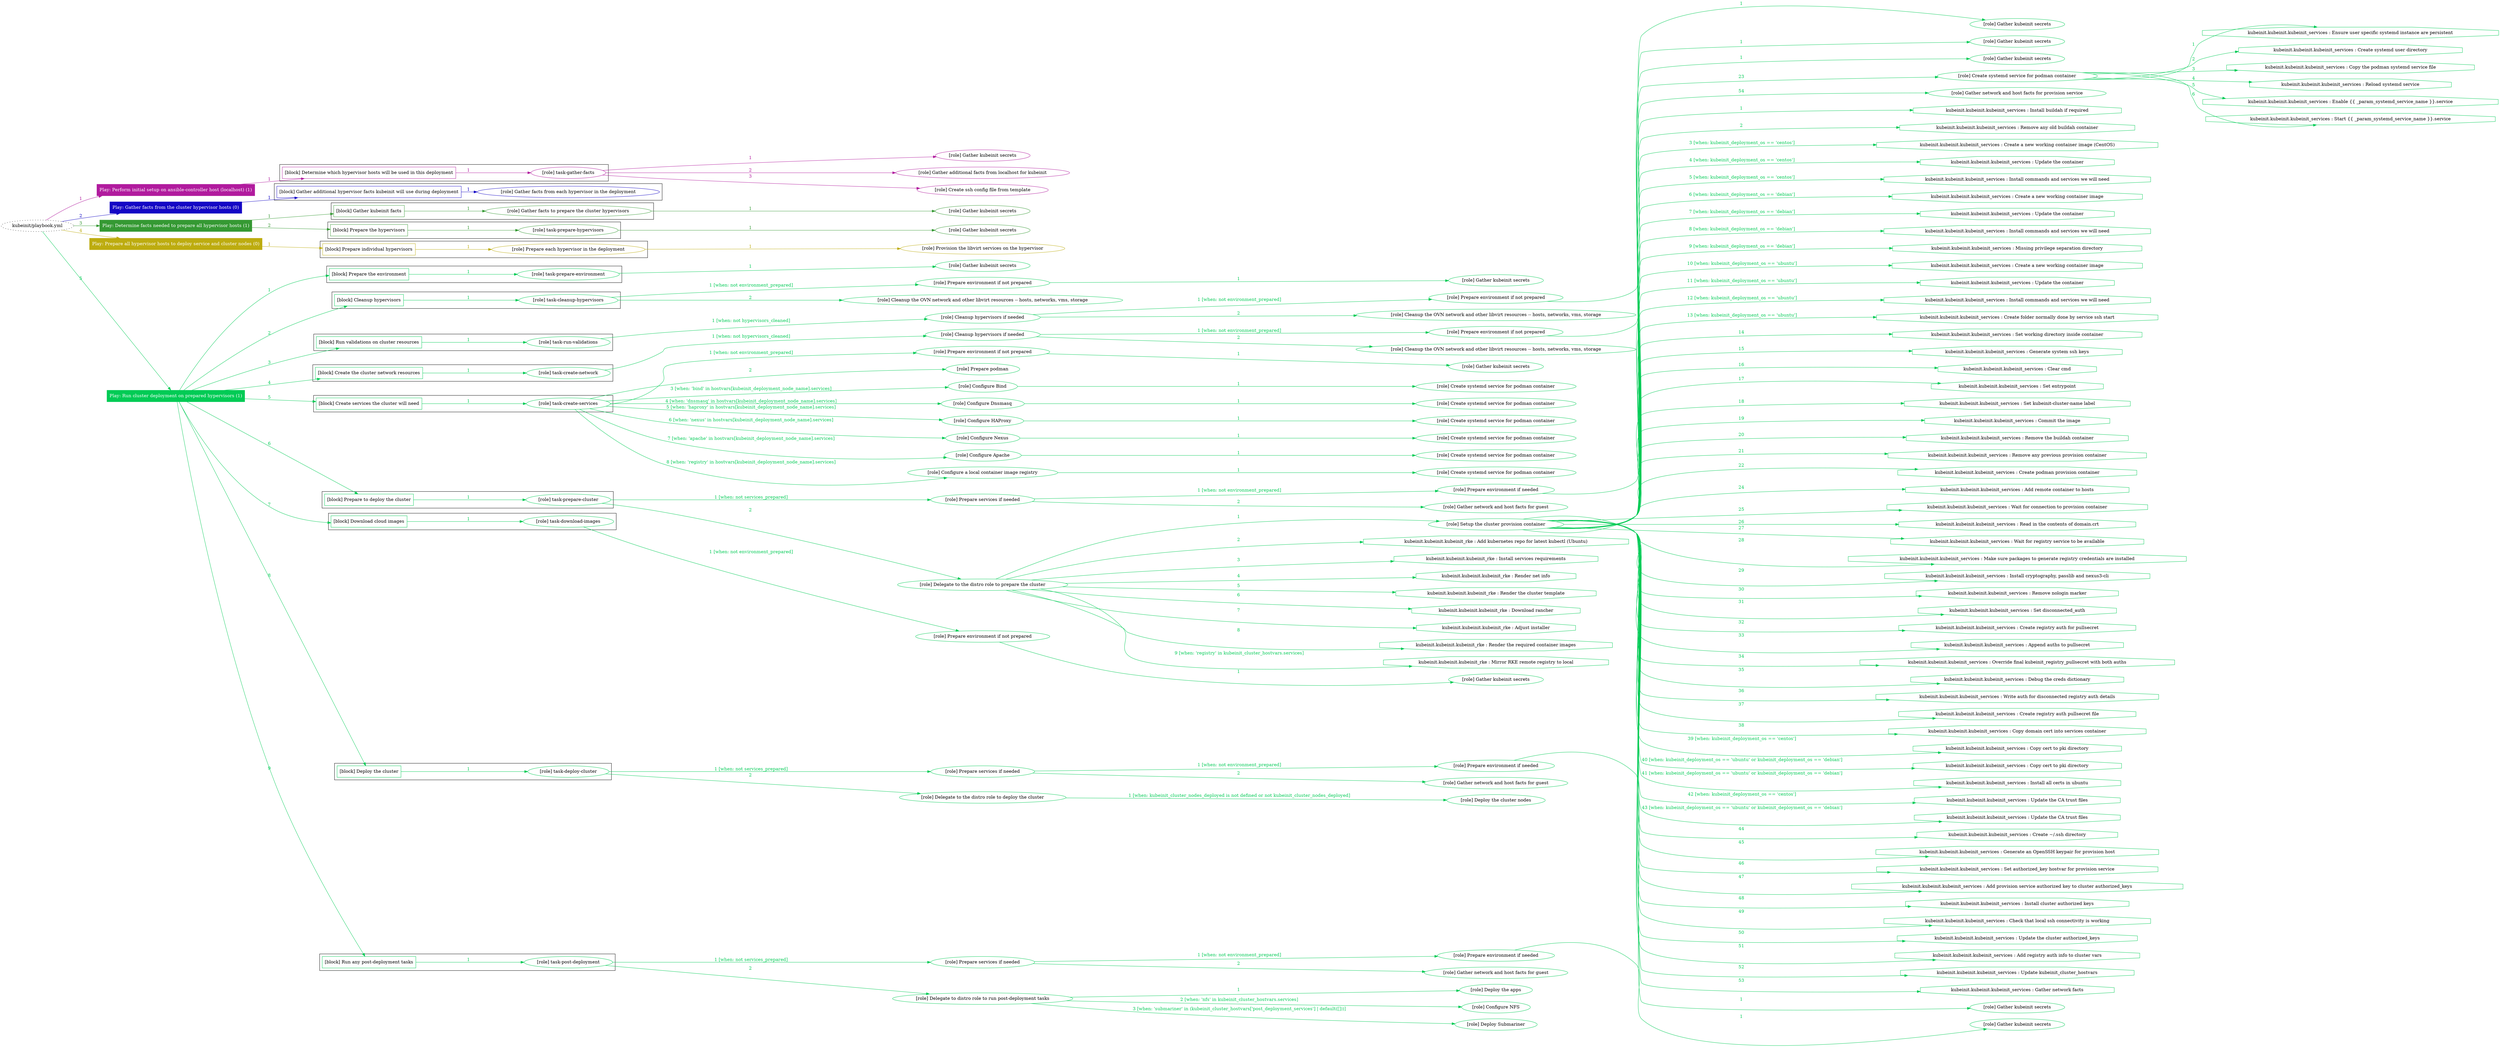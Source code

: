 digraph {
	graph [concentrate=true ordering=in rankdir=LR ratio=fill]
	edge [esep=5 sep=10]
	"kubeinit/playbook.yml" [URL="/home/runner/work/kubeinit/kubeinit/kubeinit/playbook.yml" id=playbook_41e9a380 style=dotted]
	play_beeacf21 [label="Play: Perform initial setup on ansible-controller host (localhost) (1)" URL="/home/runner/work/kubeinit/kubeinit/kubeinit/playbook.yml" color="#b11b9e" fontcolor="#ffffff" id=play_beeacf21 shape=box style=filled tooltip=localhost]
	"kubeinit/playbook.yml" -> play_beeacf21 [label="1 " color="#b11b9e" fontcolor="#b11b9e" id=edge_5c047750 labeltooltip="1 " tooltip="1 "]
	subgraph "Gather kubeinit secrets" {
		role_52867442 [label="[role] Gather kubeinit secrets" URL="/home/runner/.ansible/collections/ansible_collections/kubeinit/kubeinit/roles/kubeinit_prepare/tasks/build_hypervisors_group.yml" color="#b11b9e" id=role_52867442 tooltip="Gather kubeinit secrets"]
	}
	subgraph "Gather additional facts from localhost for kubeinit" {
		role_d8d231ef [label="[role] Gather additional facts from localhost for kubeinit" URL="/home/runner/.ansible/collections/ansible_collections/kubeinit/kubeinit/roles/kubeinit_prepare/tasks/build_hypervisors_group.yml" color="#b11b9e" id=role_d8d231ef tooltip="Gather additional facts from localhost for kubeinit"]
	}
	subgraph "Create ssh config file from template" {
		role_9d8a4892 [label="[role] Create ssh config file from template" URL="/home/runner/.ansible/collections/ansible_collections/kubeinit/kubeinit/roles/kubeinit_prepare/tasks/build_hypervisors_group.yml" color="#b11b9e" id=role_9d8a4892 tooltip="Create ssh config file from template"]
	}
	subgraph "task-gather-facts" {
		role_272985de [label="[role] task-gather-facts" URL="/home/runner/work/kubeinit/kubeinit/kubeinit/playbook.yml" color="#b11b9e" id=role_272985de tooltip="task-gather-facts"]
		role_272985de -> role_52867442 [label="1 " color="#b11b9e" fontcolor="#b11b9e" id=edge_68d09a51 labeltooltip="1 " tooltip="1 "]
		role_272985de -> role_d8d231ef [label="2 " color="#b11b9e" fontcolor="#b11b9e" id=edge_cceea5a8 labeltooltip="2 " tooltip="2 "]
		role_272985de -> role_9d8a4892 [label="3 " color="#b11b9e" fontcolor="#b11b9e" id=edge_33152788 labeltooltip="3 " tooltip="3 "]
	}
	subgraph "Play: Perform initial setup on ansible-controller host (localhost) (1)" {
		play_beeacf21 -> block_6c67590b [label=1 color="#b11b9e" fontcolor="#b11b9e" id=edge_91e0d6d7 labeltooltip=1 tooltip=1]
		subgraph cluster_block_6c67590b {
			block_6c67590b [label="[block] Determine which hypervisor hosts will be used in this deployment" URL="/home/runner/work/kubeinit/kubeinit/kubeinit/playbook.yml" color="#b11b9e" id=block_6c67590b labeltooltip="Determine which hypervisor hosts will be used in this deployment" shape=box tooltip="Determine which hypervisor hosts will be used in this deployment"]
			block_6c67590b -> role_272985de [label="1 " color="#b11b9e" fontcolor="#b11b9e" id=edge_7af17627 labeltooltip="1 " tooltip="1 "]
		}
	}
	play_26c065b1 [label="Play: Gather facts from the cluster hypervisor hosts (0)" URL="/home/runner/work/kubeinit/kubeinit/kubeinit/playbook.yml" color="#1407c5" fontcolor="#ffffff" id=play_26c065b1 shape=box style=filled tooltip="Play: Gather facts from the cluster hypervisor hosts (0)"]
	"kubeinit/playbook.yml" -> play_26c065b1 [label="2 " color="#1407c5" fontcolor="#1407c5" id=edge_d23f3f61 labeltooltip="2 " tooltip="2 "]
	subgraph "Gather facts from each hypervisor in the deployment" {
		role_3413a70b [label="[role] Gather facts from each hypervisor in the deployment" URL="/home/runner/work/kubeinit/kubeinit/kubeinit/playbook.yml" color="#1407c5" id=role_3413a70b tooltip="Gather facts from each hypervisor in the deployment"]
	}
	subgraph "Play: Gather facts from the cluster hypervisor hosts (0)" {
		play_26c065b1 -> block_043560b2 [label=1 color="#1407c5" fontcolor="#1407c5" id=edge_2761c4f0 labeltooltip=1 tooltip=1]
		subgraph cluster_block_043560b2 {
			block_043560b2 [label="[block] Gather additional hypervisor facts kubeinit will use during deployment" URL="/home/runner/work/kubeinit/kubeinit/kubeinit/playbook.yml" color="#1407c5" id=block_043560b2 labeltooltip="Gather additional hypervisor facts kubeinit will use during deployment" shape=box tooltip="Gather additional hypervisor facts kubeinit will use during deployment"]
			block_043560b2 -> role_3413a70b [label="1 " color="#1407c5" fontcolor="#1407c5" id=edge_08cf27c0 labeltooltip="1 " tooltip="1 "]
		}
	}
	play_6f38a57e [label="Play: Determine facts needed to prepare all hypervisor hosts (1)" URL="/home/runner/work/kubeinit/kubeinit/kubeinit/playbook.yml" color="#359933" fontcolor="#ffffff" id=play_6f38a57e shape=box style=filled tooltip=localhost]
	"kubeinit/playbook.yml" -> play_6f38a57e [label="3 " color="#359933" fontcolor="#359933" id=edge_fc31e7a5 labeltooltip="3 " tooltip="3 "]
	subgraph "Gather kubeinit secrets" {
		role_6202f14c [label="[role] Gather kubeinit secrets" URL="/home/runner/.ansible/collections/ansible_collections/kubeinit/kubeinit/roles/kubeinit_prepare/tasks/gather_kubeinit_facts.yml" color="#359933" id=role_6202f14c tooltip="Gather kubeinit secrets"]
	}
	subgraph "Gather facts to prepare the cluster hypervisors" {
		role_9f728c6d [label="[role] Gather facts to prepare the cluster hypervisors" URL="/home/runner/work/kubeinit/kubeinit/kubeinit/playbook.yml" color="#359933" id=role_9f728c6d tooltip="Gather facts to prepare the cluster hypervisors"]
		role_9f728c6d -> role_6202f14c [label="1 " color="#359933" fontcolor="#359933" id=edge_37c61d52 labeltooltip="1 " tooltip="1 "]
	}
	subgraph "Gather kubeinit secrets" {
		role_16e234eb [label="[role] Gather kubeinit secrets" URL="/home/runner/.ansible/collections/ansible_collections/kubeinit/kubeinit/roles/kubeinit_prepare/tasks/gather_kubeinit_facts.yml" color="#359933" id=role_16e234eb tooltip="Gather kubeinit secrets"]
	}
	subgraph "task-prepare-hypervisors" {
		role_163192f2 [label="[role] task-prepare-hypervisors" URL="/home/runner/work/kubeinit/kubeinit/kubeinit/playbook.yml" color="#359933" id=role_163192f2 tooltip="task-prepare-hypervisors"]
		role_163192f2 -> role_16e234eb [label="1 " color="#359933" fontcolor="#359933" id=edge_ddad273c labeltooltip="1 " tooltip="1 "]
	}
	subgraph "Play: Determine facts needed to prepare all hypervisor hosts (1)" {
		play_6f38a57e -> block_798b9e79 [label=1 color="#359933" fontcolor="#359933" id=edge_9b190890 labeltooltip=1 tooltip=1]
		subgraph cluster_block_798b9e79 {
			block_798b9e79 [label="[block] Gather kubeinit facts" URL="/home/runner/work/kubeinit/kubeinit/kubeinit/playbook.yml" color="#359933" id=block_798b9e79 labeltooltip="Gather kubeinit facts" shape=box tooltip="Gather kubeinit facts"]
			block_798b9e79 -> role_9f728c6d [label="1 " color="#359933" fontcolor="#359933" id=edge_9e713482 labeltooltip="1 " tooltip="1 "]
		}
		play_6f38a57e -> block_bd71c26d [label=2 color="#359933" fontcolor="#359933" id=edge_1a193d01 labeltooltip=2 tooltip=2]
		subgraph cluster_block_bd71c26d {
			block_bd71c26d [label="[block] Prepare the hypervisors" URL="/home/runner/work/kubeinit/kubeinit/kubeinit/playbook.yml" color="#359933" id=block_bd71c26d labeltooltip="Prepare the hypervisors" shape=box tooltip="Prepare the hypervisors"]
			block_bd71c26d -> role_163192f2 [label="1 " color="#359933" fontcolor="#359933" id=edge_eea434a7 labeltooltip="1 " tooltip="1 "]
		}
	}
	play_a67c624c [label="Play: Prepare all hypervisor hosts to deploy service and cluster nodes (0)" URL="/home/runner/work/kubeinit/kubeinit/kubeinit/playbook.yml" color="#bdac0f" fontcolor="#ffffff" id=play_a67c624c shape=box style=filled tooltip="Play: Prepare all hypervisor hosts to deploy service and cluster nodes (0)"]
	"kubeinit/playbook.yml" -> play_a67c624c [label="4 " color="#bdac0f" fontcolor="#bdac0f" id=edge_25df35f8 labeltooltip="4 " tooltip="4 "]
	subgraph "Provision the libvirt services on the hypervisor" {
		role_df52243b [label="[role] Provision the libvirt services on the hypervisor" URL="/home/runner/.ansible/collections/ansible_collections/kubeinit/kubeinit/roles/kubeinit_prepare/tasks/prepare_hypervisor.yml" color="#bdac0f" id=role_df52243b tooltip="Provision the libvirt services on the hypervisor"]
	}
	subgraph "Prepare each hypervisor in the deployment" {
		role_6da974ea [label="[role] Prepare each hypervisor in the deployment" URL="/home/runner/work/kubeinit/kubeinit/kubeinit/playbook.yml" color="#bdac0f" id=role_6da974ea tooltip="Prepare each hypervisor in the deployment"]
		role_6da974ea -> role_df52243b [label="1 " color="#bdac0f" fontcolor="#bdac0f" id=edge_2321b97a labeltooltip="1 " tooltip="1 "]
	}
	subgraph "Play: Prepare all hypervisor hosts to deploy service and cluster nodes (0)" {
		play_a67c624c -> block_ffae0027 [label=1 color="#bdac0f" fontcolor="#bdac0f" id=edge_21e8c456 labeltooltip=1 tooltip=1]
		subgraph cluster_block_ffae0027 {
			block_ffae0027 [label="[block] Prepare individual hypervisors" URL="/home/runner/work/kubeinit/kubeinit/kubeinit/playbook.yml" color="#bdac0f" id=block_ffae0027 labeltooltip="Prepare individual hypervisors" shape=box tooltip="Prepare individual hypervisors"]
			block_ffae0027 -> role_6da974ea [label="1 " color="#bdac0f" fontcolor="#bdac0f" id=edge_10c2ae92 labeltooltip="1 " tooltip="1 "]
		}
	}
	play_a1367191 [label="Play: Run cluster deployment on prepared hypervisors (1)" URL="/home/runner/work/kubeinit/kubeinit/kubeinit/playbook.yml" color="#01cb55" fontcolor="#ffffff" id=play_a1367191 shape=box style=filled tooltip=localhost]
	"kubeinit/playbook.yml" -> play_a1367191 [label="5 " color="#01cb55" fontcolor="#01cb55" id=edge_d5221074 labeltooltip="5 " tooltip="5 "]
	subgraph "Gather kubeinit secrets" {
		role_d6f6ba52 [label="[role] Gather kubeinit secrets" URL="/home/runner/.ansible/collections/ansible_collections/kubeinit/kubeinit/roles/kubeinit_prepare/tasks/gather_kubeinit_facts.yml" color="#01cb55" id=role_d6f6ba52 tooltip="Gather kubeinit secrets"]
	}
	subgraph "task-prepare-environment" {
		role_6f585d34 [label="[role] task-prepare-environment" URL="/home/runner/work/kubeinit/kubeinit/kubeinit/playbook.yml" color="#01cb55" id=role_6f585d34 tooltip="task-prepare-environment"]
		role_6f585d34 -> role_d6f6ba52 [label="1 " color="#01cb55" fontcolor="#01cb55" id=edge_e203f3bb labeltooltip="1 " tooltip="1 "]
	}
	subgraph "Gather kubeinit secrets" {
		role_770b30da [label="[role] Gather kubeinit secrets" URL="/home/runner/.ansible/collections/ansible_collections/kubeinit/kubeinit/roles/kubeinit_prepare/tasks/gather_kubeinit_facts.yml" color="#01cb55" id=role_770b30da tooltip="Gather kubeinit secrets"]
	}
	subgraph "Prepare environment if not prepared" {
		role_70caa708 [label="[role] Prepare environment if not prepared" URL="/home/runner/.ansible/collections/ansible_collections/kubeinit/kubeinit/roles/kubeinit_prepare/tasks/cleanup_hypervisors.yml" color="#01cb55" id=role_70caa708 tooltip="Prepare environment if not prepared"]
		role_70caa708 -> role_770b30da [label="1 " color="#01cb55" fontcolor="#01cb55" id=edge_70c85223 labeltooltip="1 " tooltip="1 "]
	}
	subgraph "Cleanup the OVN network and other libvirt resources -- hosts, networks, vms, storage" {
		role_9f4c9357 [label="[role] Cleanup the OVN network and other libvirt resources -- hosts, networks, vms, storage" URL="/home/runner/.ansible/collections/ansible_collections/kubeinit/kubeinit/roles/kubeinit_prepare/tasks/cleanup_hypervisors.yml" color="#01cb55" id=role_9f4c9357 tooltip="Cleanup the OVN network and other libvirt resources -- hosts, networks, vms, storage"]
	}
	subgraph "task-cleanup-hypervisors" {
		role_0adcf965 [label="[role] task-cleanup-hypervisors" URL="/home/runner/work/kubeinit/kubeinit/kubeinit/playbook.yml" color="#01cb55" id=role_0adcf965 tooltip="task-cleanup-hypervisors"]
		role_0adcf965 -> role_70caa708 [label="1 [when: not environment_prepared]" color="#01cb55" fontcolor="#01cb55" id=edge_a3ce36b5 labeltooltip="1 [when: not environment_prepared]" tooltip="1 [when: not environment_prepared]"]
		role_0adcf965 -> role_9f4c9357 [label="2 " color="#01cb55" fontcolor="#01cb55" id=edge_7ad8cf07 labeltooltip="2 " tooltip="2 "]
	}
	subgraph "Gather kubeinit secrets" {
		role_f1f134b5 [label="[role] Gather kubeinit secrets" URL="/home/runner/.ansible/collections/ansible_collections/kubeinit/kubeinit/roles/kubeinit_prepare/tasks/gather_kubeinit_facts.yml" color="#01cb55" id=role_f1f134b5 tooltip="Gather kubeinit secrets"]
	}
	subgraph "Prepare environment if not prepared" {
		role_39f8af48 [label="[role] Prepare environment if not prepared" URL="/home/runner/.ansible/collections/ansible_collections/kubeinit/kubeinit/roles/kubeinit_prepare/tasks/cleanup_hypervisors.yml" color="#01cb55" id=role_39f8af48 tooltip="Prepare environment if not prepared"]
		role_39f8af48 -> role_f1f134b5 [label="1 " color="#01cb55" fontcolor="#01cb55" id=edge_d02cda8f labeltooltip="1 " tooltip="1 "]
	}
	subgraph "Cleanup the OVN network and other libvirt resources -- hosts, networks, vms, storage" {
		role_d69f8a50 [label="[role] Cleanup the OVN network and other libvirt resources -- hosts, networks, vms, storage" URL="/home/runner/.ansible/collections/ansible_collections/kubeinit/kubeinit/roles/kubeinit_prepare/tasks/cleanup_hypervisors.yml" color="#01cb55" id=role_d69f8a50 tooltip="Cleanup the OVN network and other libvirt resources -- hosts, networks, vms, storage"]
	}
	subgraph "Cleanup hypervisors if needed" {
		role_1963217e [label="[role] Cleanup hypervisors if needed" URL="/home/runner/.ansible/collections/ansible_collections/kubeinit/kubeinit/roles/kubeinit_validations/tasks/main.yml" color="#01cb55" id=role_1963217e tooltip="Cleanup hypervisors if needed"]
		role_1963217e -> role_39f8af48 [label="1 [when: not environment_prepared]" color="#01cb55" fontcolor="#01cb55" id=edge_dfaf1ed6 labeltooltip="1 [when: not environment_prepared]" tooltip="1 [when: not environment_prepared]"]
		role_1963217e -> role_d69f8a50 [label="2 " color="#01cb55" fontcolor="#01cb55" id=edge_98e7cfb3 labeltooltip="2 " tooltip="2 "]
	}
	subgraph "task-run-validations" {
		role_6c65debc [label="[role] task-run-validations" URL="/home/runner/work/kubeinit/kubeinit/kubeinit/playbook.yml" color="#01cb55" id=role_6c65debc tooltip="task-run-validations"]
		role_6c65debc -> role_1963217e [label="1 [when: not hypervisors_cleaned]" color="#01cb55" fontcolor="#01cb55" id=edge_6aa492e0 labeltooltip="1 [when: not hypervisors_cleaned]" tooltip="1 [when: not hypervisors_cleaned]"]
	}
	subgraph "Gather kubeinit secrets" {
		role_bf0bfba3 [label="[role] Gather kubeinit secrets" URL="/home/runner/.ansible/collections/ansible_collections/kubeinit/kubeinit/roles/kubeinit_prepare/tasks/gather_kubeinit_facts.yml" color="#01cb55" id=role_bf0bfba3 tooltip="Gather kubeinit secrets"]
	}
	subgraph "Prepare environment if not prepared" {
		role_d88e0e1b [label="[role] Prepare environment if not prepared" URL="/home/runner/.ansible/collections/ansible_collections/kubeinit/kubeinit/roles/kubeinit_prepare/tasks/cleanup_hypervisors.yml" color="#01cb55" id=role_d88e0e1b tooltip="Prepare environment if not prepared"]
		role_d88e0e1b -> role_bf0bfba3 [label="1 " color="#01cb55" fontcolor="#01cb55" id=edge_4c3315b0 labeltooltip="1 " tooltip="1 "]
	}
	subgraph "Cleanup the OVN network and other libvirt resources -- hosts, networks, vms, storage" {
		role_4b343917 [label="[role] Cleanup the OVN network and other libvirt resources -- hosts, networks, vms, storage" URL="/home/runner/.ansible/collections/ansible_collections/kubeinit/kubeinit/roles/kubeinit_prepare/tasks/cleanup_hypervisors.yml" color="#01cb55" id=role_4b343917 tooltip="Cleanup the OVN network and other libvirt resources -- hosts, networks, vms, storage"]
	}
	subgraph "Cleanup hypervisors if needed" {
		role_cd4d85c0 [label="[role] Cleanup hypervisors if needed" URL="/home/runner/.ansible/collections/ansible_collections/kubeinit/kubeinit/roles/kubeinit_libvirt/tasks/create_network.yml" color="#01cb55" id=role_cd4d85c0 tooltip="Cleanup hypervisors if needed"]
		role_cd4d85c0 -> role_d88e0e1b [label="1 [when: not environment_prepared]" color="#01cb55" fontcolor="#01cb55" id=edge_d2daa342 labeltooltip="1 [when: not environment_prepared]" tooltip="1 [when: not environment_prepared]"]
		role_cd4d85c0 -> role_4b343917 [label="2 " color="#01cb55" fontcolor="#01cb55" id=edge_52b71f5f labeltooltip="2 " tooltip="2 "]
	}
	subgraph "task-create-network" {
		role_c812dd77 [label="[role] task-create-network" URL="/home/runner/work/kubeinit/kubeinit/kubeinit/playbook.yml" color="#01cb55" id=role_c812dd77 tooltip="task-create-network"]
		role_c812dd77 -> role_cd4d85c0 [label="1 [when: not hypervisors_cleaned]" color="#01cb55" fontcolor="#01cb55" id=edge_5c4a8c85 labeltooltip="1 [when: not hypervisors_cleaned]" tooltip="1 [when: not hypervisors_cleaned]"]
	}
	subgraph "Gather kubeinit secrets" {
		role_8d5208ff [label="[role] Gather kubeinit secrets" URL="/home/runner/.ansible/collections/ansible_collections/kubeinit/kubeinit/roles/kubeinit_prepare/tasks/gather_kubeinit_facts.yml" color="#01cb55" id=role_8d5208ff tooltip="Gather kubeinit secrets"]
	}
	subgraph "Prepare environment if not prepared" {
		role_68672467 [label="[role] Prepare environment if not prepared" URL="/home/runner/.ansible/collections/ansible_collections/kubeinit/kubeinit/roles/kubeinit_services/tasks/main.yml" color="#01cb55" id=role_68672467 tooltip="Prepare environment if not prepared"]
		role_68672467 -> role_8d5208ff [label="1 " color="#01cb55" fontcolor="#01cb55" id=edge_3dc60334 labeltooltip="1 " tooltip="1 "]
	}
	subgraph "Prepare podman" {
		role_f7d8640b [label="[role] Prepare podman" URL="/home/runner/.ansible/collections/ansible_collections/kubeinit/kubeinit/roles/kubeinit_services/tasks/00_create_service_pod.yml" color="#01cb55" id=role_f7d8640b tooltip="Prepare podman"]
	}
	subgraph "Create systemd service for podman container" {
		role_dd683780 [label="[role] Create systemd service for podman container" URL="/home/runner/.ansible/collections/ansible_collections/kubeinit/kubeinit/roles/kubeinit_bind/tasks/main.yml" color="#01cb55" id=role_dd683780 tooltip="Create systemd service for podman container"]
	}
	subgraph "Configure Bind" {
		role_f4e6c116 [label="[role] Configure Bind" URL="/home/runner/.ansible/collections/ansible_collections/kubeinit/kubeinit/roles/kubeinit_services/tasks/start_services_containers.yml" color="#01cb55" id=role_f4e6c116 tooltip="Configure Bind"]
		role_f4e6c116 -> role_dd683780 [label="1 " color="#01cb55" fontcolor="#01cb55" id=edge_f799cdf0 labeltooltip="1 " tooltip="1 "]
	}
	subgraph "Create systemd service for podman container" {
		role_02792a9b [label="[role] Create systemd service for podman container" URL="/home/runner/.ansible/collections/ansible_collections/kubeinit/kubeinit/roles/kubeinit_dnsmasq/tasks/main.yml" color="#01cb55" id=role_02792a9b tooltip="Create systemd service for podman container"]
	}
	subgraph "Configure Dnsmasq" {
		role_8739966b [label="[role] Configure Dnsmasq" URL="/home/runner/.ansible/collections/ansible_collections/kubeinit/kubeinit/roles/kubeinit_services/tasks/start_services_containers.yml" color="#01cb55" id=role_8739966b tooltip="Configure Dnsmasq"]
		role_8739966b -> role_02792a9b [label="1 " color="#01cb55" fontcolor="#01cb55" id=edge_84b75982 labeltooltip="1 " tooltip="1 "]
	}
	subgraph "Create systemd service for podman container" {
		role_8226771c [label="[role] Create systemd service for podman container" URL="/home/runner/.ansible/collections/ansible_collections/kubeinit/kubeinit/roles/kubeinit_haproxy/tasks/main.yml" color="#01cb55" id=role_8226771c tooltip="Create systemd service for podman container"]
	}
	subgraph "Configure HAProxy" {
		role_a1dac64b [label="[role] Configure HAProxy" URL="/home/runner/.ansible/collections/ansible_collections/kubeinit/kubeinit/roles/kubeinit_services/tasks/start_services_containers.yml" color="#01cb55" id=role_a1dac64b tooltip="Configure HAProxy"]
		role_a1dac64b -> role_8226771c [label="1 " color="#01cb55" fontcolor="#01cb55" id=edge_2f21f544 labeltooltip="1 " tooltip="1 "]
	}
	subgraph "Create systemd service for podman container" {
		role_ed9d383c [label="[role] Create systemd service for podman container" URL="/home/runner/.ansible/collections/ansible_collections/kubeinit/kubeinit/roles/kubeinit_nexus/tasks/main.yml" color="#01cb55" id=role_ed9d383c tooltip="Create systemd service for podman container"]
	}
	subgraph "Configure Nexus" {
		role_329837cf [label="[role] Configure Nexus" URL="/home/runner/.ansible/collections/ansible_collections/kubeinit/kubeinit/roles/kubeinit_services/tasks/start_services_containers.yml" color="#01cb55" id=role_329837cf tooltip="Configure Nexus"]
		role_329837cf -> role_ed9d383c [label="1 " color="#01cb55" fontcolor="#01cb55" id=edge_6f1334aa labeltooltip="1 " tooltip="1 "]
	}
	subgraph "Create systemd service for podman container" {
		role_e65ff3ab [label="[role] Create systemd service for podman container" URL="/home/runner/.ansible/collections/ansible_collections/kubeinit/kubeinit/roles/kubeinit_apache/tasks/main.yml" color="#01cb55" id=role_e65ff3ab tooltip="Create systemd service for podman container"]
	}
	subgraph "Configure Apache" {
		role_850f5263 [label="[role] Configure Apache" URL="/home/runner/.ansible/collections/ansible_collections/kubeinit/kubeinit/roles/kubeinit_services/tasks/start_services_containers.yml" color="#01cb55" id=role_850f5263 tooltip="Configure Apache"]
		role_850f5263 -> role_e65ff3ab [label="1 " color="#01cb55" fontcolor="#01cb55" id=edge_870a699d labeltooltip="1 " tooltip="1 "]
	}
	subgraph "Create systemd service for podman container" {
		role_98d98465 [label="[role] Create systemd service for podman container" URL="/home/runner/.ansible/collections/ansible_collections/kubeinit/kubeinit/roles/kubeinit_registry/tasks/main.yml" color="#01cb55" id=role_98d98465 tooltip="Create systemd service for podman container"]
	}
	subgraph "Configure a local container image registry" {
		role_cfb750c7 [label="[role] Configure a local container image registry" URL="/home/runner/.ansible/collections/ansible_collections/kubeinit/kubeinit/roles/kubeinit_services/tasks/start_services_containers.yml" color="#01cb55" id=role_cfb750c7 tooltip="Configure a local container image registry"]
		role_cfb750c7 -> role_98d98465 [label="1 " color="#01cb55" fontcolor="#01cb55" id=edge_2de46e8e labeltooltip="1 " tooltip="1 "]
	}
	subgraph "task-create-services" {
		role_7be0f247 [label="[role] task-create-services" URL="/home/runner/work/kubeinit/kubeinit/kubeinit/playbook.yml" color="#01cb55" id=role_7be0f247 tooltip="task-create-services"]
		role_7be0f247 -> role_68672467 [label="1 [when: not environment_prepared]" color="#01cb55" fontcolor="#01cb55" id=edge_ca9c0f4f labeltooltip="1 [when: not environment_prepared]" tooltip="1 [when: not environment_prepared]"]
		role_7be0f247 -> role_f7d8640b [label="2 " color="#01cb55" fontcolor="#01cb55" id=edge_ab4b5349 labeltooltip="2 " tooltip="2 "]
		role_7be0f247 -> role_f4e6c116 [label="3 [when: 'bind' in hostvars[kubeinit_deployment_node_name].services]" color="#01cb55" fontcolor="#01cb55" id=edge_ffe4aea2 labeltooltip="3 [when: 'bind' in hostvars[kubeinit_deployment_node_name].services]" tooltip="3 [when: 'bind' in hostvars[kubeinit_deployment_node_name].services]"]
		role_7be0f247 -> role_8739966b [label="4 [when: 'dnsmasq' in hostvars[kubeinit_deployment_node_name].services]" color="#01cb55" fontcolor="#01cb55" id=edge_6a6c3209 labeltooltip="4 [when: 'dnsmasq' in hostvars[kubeinit_deployment_node_name].services]" tooltip="4 [when: 'dnsmasq' in hostvars[kubeinit_deployment_node_name].services]"]
		role_7be0f247 -> role_a1dac64b [label="5 [when: 'haproxy' in hostvars[kubeinit_deployment_node_name].services]" color="#01cb55" fontcolor="#01cb55" id=edge_9541acd5 labeltooltip="5 [when: 'haproxy' in hostvars[kubeinit_deployment_node_name].services]" tooltip="5 [when: 'haproxy' in hostvars[kubeinit_deployment_node_name].services]"]
		role_7be0f247 -> role_329837cf [label="6 [when: 'nexus' in hostvars[kubeinit_deployment_node_name].services]" color="#01cb55" fontcolor="#01cb55" id=edge_a9dc6149 labeltooltip="6 [when: 'nexus' in hostvars[kubeinit_deployment_node_name].services]" tooltip="6 [when: 'nexus' in hostvars[kubeinit_deployment_node_name].services]"]
		role_7be0f247 -> role_850f5263 [label="7 [when: 'apache' in hostvars[kubeinit_deployment_node_name].services]" color="#01cb55" fontcolor="#01cb55" id=edge_b46987e7 labeltooltip="7 [when: 'apache' in hostvars[kubeinit_deployment_node_name].services]" tooltip="7 [when: 'apache' in hostvars[kubeinit_deployment_node_name].services]"]
		role_7be0f247 -> role_cfb750c7 [label="8 [when: 'registry' in hostvars[kubeinit_deployment_node_name].services]" color="#01cb55" fontcolor="#01cb55" id=edge_cef3218c labeltooltip="8 [when: 'registry' in hostvars[kubeinit_deployment_node_name].services]" tooltip="8 [when: 'registry' in hostvars[kubeinit_deployment_node_name].services]"]
	}
	subgraph "Gather kubeinit secrets" {
		role_e3b51725 [label="[role] Gather kubeinit secrets" URL="/home/runner/.ansible/collections/ansible_collections/kubeinit/kubeinit/roles/kubeinit_prepare/tasks/gather_kubeinit_facts.yml" color="#01cb55" id=role_e3b51725 tooltip="Gather kubeinit secrets"]
	}
	subgraph "Prepare environment if needed" {
		role_1fb032a8 [label="[role] Prepare environment if needed" URL="/home/runner/.ansible/collections/ansible_collections/kubeinit/kubeinit/roles/kubeinit_services/tasks/prepare_services.yml" color="#01cb55" id=role_1fb032a8 tooltip="Prepare environment if needed"]
		role_1fb032a8 -> role_e3b51725 [label="1 " color="#01cb55" fontcolor="#01cb55" id=edge_4404214e labeltooltip="1 " tooltip="1 "]
	}
	subgraph "Gather network and host facts for guest" {
		role_c9bec2e8 [label="[role] Gather network and host facts for guest" URL="/home/runner/.ansible/collections/ansible_collections/kubeinit/kubeinit/roles/kubeinit_services/tasks/prepare_services.yml" color="#01cb55" id=role_c9bec2e8 tooltip="Gather network and host facts for guest"]
	}
	subgraph "Prepare services if needed" {
		role_dbf8ae89 [label="[role] Prepare services if needed" URL="/home/runner/.ansible/collections/ansible_collections/kubeinit/kubeinit/roles/kubeinit_prepare/tasks/prepare_cluster.yml" color="#01cb55" id=role_dbf8ae89 tooltip="Prepare services if needed"]
		role_dbf8ae89 -> role_1fb032a8 [label="1 [when: not environment_prepared]" color="#01cb55" fontcolor="#01cb55" id=edge_8d88f883 labeltooltip="1 [when: not environment_prepared]" tooltip="1 [when: not environment_prepared]"]
		role_dbf8ae89 -> role_c9bec2e8 [label="2 " color="#01cb55" fontcolor="#01cb55" id=edge_9879d9ce labeltooltip="2 " tooltip="2 "]
	}
	subgraph "Create systemd service for podman container" {
		role_121c5c5e [label="[role] Create systemd service for podman container" URL="/home/runner/.ansible/collections/ansible_collections/kubeinit/kubeinit/roles/kubeinit_services/tasks/create_provision_container.yml" color="#01cb55" id=role_121c5c5e tooltip="Create systemd service for podman container"]
		task_ddfa5cec [label="kubeinit.kubeinit.kubeinit_services : Ensure user specific systemd instance are persistent" URL="/home/runner/.ansible/collections/ansible_collections/kubeinit/kubeinit/roles/kubeinit_services/tasks/create_managed_service.yml" color="#01cb55" id=task_ddfa5cec shape=octagon tooltip="kubeinit.kubeinit.kubeinit_services : Ensure user specific systemd instance are persistent"]
		role_121c5c5e -> task_ddfa5cec [label="1 " color="#01cb55" fontcolor="#01cb55" id=edge_7c5f3538 labeltooltip="1 " tooltip="1 "]
		task_d161ac12 [label="kubeinit.kubeinit.kubeinit_services : Create systemd user directory" URL="/home/runner/.ansible/collections/ansible_collections/kubeinit/kubeinit/roles/kubeinit_services/tasks/create_managed_service.yml" color="#01cb55" id=task_d161ac12 shape=octagon tooltip="kubeinit.kubeinit.kubeinit_services : Create systemd user directory"]
		role_121c5c5e -> task_d161ac12 [label="2 " color="#01cb55" fontcolor="#01cb55" id=edge_31c2e640 labeltooltip="2 " tooltip="2 "]
		task_97c7e89c [label="kubeinit.kubeinit.kubeinit_services : Copy the podman systemd service file" URL="/home/runner/.ansible/collections/ansible_collections/kubeinit/kubeinit/roles/kubeinit_services/tasks/create_managed_service.yml" color="#01cb55" id=task_97c7e89c shape=octagon tooltip="kubeinit.kubeinit.kubeinit_services : Copy the podman systemd service file"]
		role_121c5c5e -> task_97c7e89c [label="3 " color="#01cb55" fontcolor="#01cb55" id=edge_7d0fdfe6 labeltooltip="3 " tooltip="3 "]
		task_01ea23a2 [label="kubeinit.kubeinit.kubeinit_services : Reload systemd service" URL="/home/runner/.ansible/collections/ansible_collections/kubeinit/kubeinit/roles/kubeinit_services/tasks/create_managed_service.yml" color="#01cb55" id=task_01ea23a2 shape=octagon tooltip="kubeinit.kubeinit.kubeinit_services : Reload systemd service"]
		role_121c5c5e -> task_01ea23a2 [label="4 " color="#01cb55" fontcolor="#01cb55" id=edge_1c9191f2 labeltooltip="4 " tooltip="4 "]
		task_a82bd476 [label="kubeinit.kubeinit.kubeinit_services : Enable {{ _param_systemd_service_name }}.service" URL="/home/runner/.ansible/collections/ansible_collections/kubeinit/kubeinit/roles/kubeinit_services/tasks/create_managed_service.yml" color="#01cb55" id=task_a82bd476 shape=octagon tooltip="kubeinit.kubeinit.kubeinit_services : Enable {{ _param_systemd_service_name }}.service"]
		role_121c5c5e -> task_a82bd476 [label="5 " color="#01cb55" fontcolor="#01cb55" id=edge_27b46ce9 labeltooltip="5 " tooltip="5 "]
		task_b6f50608 [label="kubeinit.kubeinit.kubeinit_services : Start {{ _param_systemd_service_name }}.service" URL="/home/runner/.ansible/collections/ansible_collections/kubeinit/kubeinit/roles/kubeinit_services/tasks/create_managed_service.yml" color="#01cb55" id=task_b6f50608 shape=octagon tooltip="kubeinit.kubeinit.kubeinit_services : Start {{ _param_systemd_service_name }}.service"]
		role_121c5c5e -> task_b6f50608 [label="6 " color="#01cb55" fontcolor="#01cb55" id=edge_aea989d1 labeltooltip="6 " tooltip="6 "]
	}
	subgraph "Gather network and host facts for provision service" {
		role_ae16ce31 [label="[role] Gather network and host facts for provision service" URL="/home/runner/.ansible/collections/ansible_collections/kubeinit/kubeinit/roles/kubeinit_services/tasks/create_provision_container.yml" color="#01cb55" id=role_ae16ce31 tooltip="Gather network and host facts for provision service"]
	}
	subgraph "Setup the cluster provision container" {
		role_c3bc45f5 [label="[role] Setup the cluster provision container" URL="/home/runner/.ansible/collections/ansible_collections/kubeinit/kubeinit/roles/kubeinit_rke/tasks/prepare_cluster.yml" color="#01cb55" id=role_c3bc45f5 tooltip="Setup the cluster provision container"]
		task_da1eec7c [label="kubeinit.kubeinit.kubeinit_services : Install buildah if required" URL="/home/runner/.ansible/collections/ansible_collections/kubeinit/kubeinit/roles/kubeinit_services/tasks/create_provision_container.yml" color="#01cb55" id=task_da1eec7c shape=octagon tooltip="kubeinit.kubeinit.kubeinit_services : Install buildah if required"]
		role_c3bc45f5 -> task_da1eec7c [label="1 " color="#01cb55" fontcolor="#01cb55" id=edge_c76b2e20 labeltooltip="1 " tooltip="1 "]
		task_556c7521 [label="kubeinit.kubeinit.kubeinit_services : Remove any old buildah container" URL="/home/runner/.ansible/collections/ansible_collections/kubeinit/kubeinit/roles/kubeinit_services/tasks/create_provision_container.yml" color="#01cb55" id=task_556c7521 shape=octagon tooltip="kubeinit.kubeinit.kubeinit_services : Remove any old buildah container"]
		role_c3bc45f5 -> task_556c7521 [label="2 " color="#01cb55" fontcolor="#01cb55" id=edge_6a8866d5 labeltooltip="2 " tooltip="2 "]
		task_e35c91a9 [label="kubeinit.kubeinit.kubeinit_services : Create a new working container image (CentOS)" URL="/home/runner/.ansible/collections/ansible_collections/kubeinit/kubeinit/roles/kubeinit_services/tasks/create_provision_container.yml" color="#01cb55" id=task_e35c91a9 shape=octagon tooltip="kubeinit.kubeinit.kubeinit_services : Create a new working container image (CentOS)"]
		role_c3bc45f5 -> task_e35c91a9 [label="3 [when: kubeinit_deployment_os == 'centos']" color="#01cb55" fontcolor="#01cb55" id=edge_19884cac labeltooltip="3 [when: kubeinit_deployment_os == 'centos']" tooltip="3 [when: kubeinit_deployment_os == 'centos']"]
		task_38114f64 [label="kubeinit.kubeinit.kubeinit_services : Update the container" URL="/home/runner/.ansible/collections/ansible_collections/kubeinit/kubeinit/roles/kubeinit_services/tasks/create_provision_container.yml" color="#01cb55" id=task_38114f64 shape=octagon tooltip="kubeinit.kubeinit.kubeinit_services : Update the container"]
		role_c3bc45f5 -> task_38114f64 [label="4 [when: kubeinit_deployment_os == 'centos']" color="#01cb55" fontcolor="#01cb55" id=edge_00bb717d labeltooltip="4 [when: kubeinit_deployment_os == 'centos']" tooltip="4 [when: kubeinit_deployment_os == 'centos']"]
		task_2dcdda6a [label="kubeinit.kubeinit.kubeinit_services : Install commands and services we will need" URL="/home/runner/.ansible/collections/ansible_collections/kubeinit/kubeinit/roles/kubeinit_services/tasks/create_provision_container.yml" color="#01cb55" id=task_2dcdda6a shape=octagon tooltip="kubeinit.kubeinit.kubeinit_services : Install commands and services we will need"]
		role_c3bc45f5 -> task_2dcdda6a [label="5 [when: kubeinit_deployment_os == 'centos']" color="#01cb55" fontcolor="#01cb55" id=edge_54db3526 labeltooltip="5 [when: kubeinit_deployment_os == 'centos']" tooltip="5 [when: kubeinit_deployment_os == 'centos']"]
		task_4678f018 [label="kubeinit.kubeinit.kubeinit_services : Create a new working container image" URL="/home/runner/.ansible/collections/ansible_collections/kubeinit/kubeinit/roles/kubeinit_services/tasks/create_provision_container.yml" color="#01cb55" id=task_4678f018 shape=octagon tooltip="kubeinit.kubeinit.kubeinit_services : Create a new working container image"]
		role_c3bc45f5 -> task_4678f018 [label="6 [when: kubeinit_deployment_os == 'debian']" color="#01cb55" fontcolor="#01cb55" id=edge_423f1b40 labeltooltip="6 [when: kubeinit_deployment_os == 'debian']" tooltip="6 [when: kubeinit_deployment_os == 'debian']"]
		task_0453f935 [label="kubeinit.kubeinit.kubeinit_services : Update the container" URL="/home/runner/.ansible/collections/ansible_collections/kubeinit/kubeinit/roles/kubeinit_services/tasks/create_provision_container.yml" color="#01cb55" id=task_0453f935 shape=octagon tooltip="kubeinit.kubeinit.kubeinit_services : Update the container"]
		role_c3bc45f5 -> task_0453f935 [label="7 [when: kubeinit_deployment_os == 'debian']" color="#01cb55" fontcolor="#01cb55" id=edge_8579de81 labeltooltip="7 [when: kubeinit_deployment_os == 'debian']" tooltip="7 [when: kubeinit_deployment_os == 'debian']"]
		task_c7475923 [label="kubeinit.kubeinit.kubeinit_services : Install commands and services we will need" URL="/home/runner/.ansible/collections/ansible_collections/kubeinit/kubeinit/roles/kubeinit_services/tasks/create_provision_container.yml" color="#01cb55" id=task_c7475923 shape=octagon tooltip="kubeinit.kubeinit.kubeinit_services : Install commands and services we will need"]
		role_c3bc45f5 -> task_c7475923 [label="8 [when: kubeinit_deployment_os == 'debian']" color="#01cb55" fontcolor="#01cb55" id=edge_60d068c3 labeltooltip="8 [when: kubeinit_deployment_os == 'debian']" tooltip="8 [when: kubeinit_deployment_os == 'debian']"]
		task_4ca095be [label="kubeinit.kubeinit.kubeinit_services : Missing privilege separation directory" URL="/home/runner/.ansible/collections/ansible_collections/kubeinit/kubeinit/roles/kubeinit_services/tasks/create_provision_container.yml" color="#01cb55" id=task_4ca095be shape=octagon tooltip="kubeinit.kubeinit.kubeinit_services : Missing privilege separation directory"]
		role_c3bc45f5 -> task_4ca095be [label="9 [when: kubeinit_deployment_os == 'debian']" color="#01cb55" fontcolor="#01cb55" id=edge_eae1bbf3 labeltooltip="9 [when: kubeinit_deployment_os == 'debian']" tooltip="9 [when: kubeinit_deployment_os == 'debian']"]
		task_14aa3718 [label="kubeinit.kubeinit.kubeinit_services : Create a new working container image" URL="/home/runner/.ansible/collections/ansible_collections/kubeinit/kubeinit/roles/kubeinit_services/tasks/create_provision_container.yml" color="#01cb55" id=task_14aa3718 shape=octagon tooltip="kubeinit.kubeinit.kubeinit_services : Create a new working container image"]
		role_c3bc45f5 -> task_14aa3718 [label="10 [when: kubeinit_deployment_os == 'ubuntu']" color="#01cb55" fontcolor="#01cb55" id=edge_18de25a9 labeltooltip="10 [when: kubeinit_deployment_os == 'ubuntu']" tooltip="10 [when: kubeinit_deployment_os == 'ubuntu']"]
		task_4304e62b [label="kubeinit.kubeinit.kubeinit_services : Update the container" URL="/home/runner/.ansible/collections/ansible_collections/kubeinit/kubeinit/roles/kubeinit_services/tasks/create_provision_container.yml" color="#01cb55" id=task_4304e62b shape=octagon tooltip="kubeinit.kubeinit.kubeinit_services : Update the container"]
		role_c3bc45f5 -> task_4304e62b [label="11 [when: kubeinit_deployment_os == 'ubuntu']" color="#01cb55" fontcolor="#01cb55" id=edge_6cdfd78b labeltooltip="11 [when: kubeinit_deployment_os == 'ubuntu']" tooltip="11 [when: kubeinit_deployment_os == 'ubuntu']"]
		task_ea851149 [label="kubeinit.kubeinit.kubeinit_services : Install commands and services we will need" URL="/home/runner/.ansible/collections/ansible_collections/kubeinit/kubeinit/roles/kubeinit_services/tasks/create_provision_container.yml" color="#01cb55" id=task_ea851149 shape=octagon tooltip="kubeinit.kubeinit.kubeinit_services : Install commands and services we will need"]
		role_c3bc45f5 -> task_ea851149 [label="12 [when: kubeinit_deployment_os == 'ubuntu']" color="#01cb55" fontcolor="#01cb55" id=edge_7440c4f2 labeltooltip="12 [when: kubeinit_deployment_os == 'ubuntu']" tooltip="12 [when: kubeinit_deployment_os == 'ubuntu']"]
		task_774bb856 [label="kubeinit.kubeinit.kubeinit_services : Create folder normally done by service ssh start" URL="/home/runner/.ansible/collections/ansible_collections/kubeinit/kubeinit/roles/kubeinit_services/tasks/create_provision_container.yml" color="#01cb55" id=task_774bb856 shape=octagon tooltip="kubeinit.kubeinit.kubeinit_services : Create folder normally done by service ssh start"]
		role_c3bc45f5 -> task_774bb856 [label="13 [when: kubeinit_deployment_os == 'ubuntu']" color="#01cb55" fontcolor="#01cb55" id=edge_3ed472e6 labeltooltip="13 [when: kubeinit_deployment_os == 'ubuntu']" tooltip="13 [when: kubeinit_deployment_os == 'ubuntu']"]
		task_2bd11cf2 [label="kubeinit.kubeinit.kubeinit_services : Set working directory inside container" URL="/home/runner/.ansible/collections/ansible_collections/kubeinit/kubeinit/roles/kubeinit_services/tasks/create_provision_container.yml" color="#01cb55" id=task_2bd11cf2 shape=octagon tooltip="kubeinit.kubeinit.kubeinit_services : Set working directory inside container"]
		role_c3bc45f5 -> task_2bd11cf2 [label="14 " color="#01cb55" fontcolor="#01cb55" id=edge_c128fa0b labeltooltip="14 " tooltip="14 "]
		task_c81704be [label="kubeinit.kubeinit.kubeinit_services : Generate system ssh keys" URL="/home/runner/.ansible/collections/ansible_collections/kubeinit/kubeinit/roles/kubeinit_services/tasks/create_provision_container.yml" color="#01cb55" id=task_c81704be shape=octagon tooltip="kubeinit.kubeinit.kubeinit_services : Generate system ssh keys"]
		role_c3bc45f5 -> task_c81704be [label="15 " color="#01cb55" fontcolor="#01cb55" id=edge_23431c74 labeltooltip="15 " tooltip="15 "]
		task_e50c5a25 [label="kubeinit.kubeinit.kubeinit_services : Clear cmd" URL="/home/runner/.ansible/collections/ansible_collections/kubeinit/kubeinit/roles/kubeinit_services/tasks/create_provision_container.yml" color="#01cb55" id=task_e50c5a25 shape=octagon tooltip="kubeinit.kubeinit.kubeinit_services : Clear cmd"]
		role_c3bc45f5 -> task_e50c5a25 [label="16 " color="#01cb55" fontcolor="#01cb55" id=edge_f0b71f90 labeltooltip="16 " tooltip="16 "]
		task_fe2623bc [label="kubeinit.kubeinit.kubeinit_services : Set entrypoint" URL="/home/runner/.ansible/collections/ansible_collections/kubeinit/kubeinit/roles/kubeinit_services/tasks/create_provision_container.yml" color="#01cb55" id=task_fe2623bc shape=octagon tooltip="kubeinit.kubeinit.kubeinit_services : Set entrypoint"]
		role_c3bc45f5 -> task_fe2623bc [label="17 " color="#01cb55" fontcolor="#01cb55" id=edge_a469e2d1 labeltooltip="17 " tooltip="17 "]
		task_6a44249c [label="kubeinit.kubeinit.kubeinit_services : Set kubeinit-cluster-name label" URL="/home/runner/.ansible/collections/ansible_collections/kubeinit/kubeinit/roles/kubeinit_services/tasks/create_provision_container.yml" color="#01cb55" id=task_6a44249c shape=octagon tooltip="kubeinit.kubeinit.kubeinit_services : Set kubeinit-cluster-name label"]
		role_c3bc45f5 -> task_6a44249c [label="18 " color="#01cb55" fontcolor="#01cb55" id=edge_be2560ef labeltooltip="18 " tooltip="18 "]
		task_e254bfbf [label="kubeinit.kubeinit.kubeinit_services : Commit the image" URL="/home/runner/.ansible/collections/ansible_collections/kubeinit/kubeinit/roles/kubeinit_services/tasks/create_provision_container.yml" color="#01cb55" id=task_e254bfbf shape=octagon tooltip="kubeinit.kubeinit.kubeinit_services : Commit the image"]
		role_c3bc45f5 -> task_e254bfbf [label="19 " color="#01cb55" fontcolor="#01cb55" id=edge_15161217 labeltooltip="19 " tooltip="19 "]
		task_e8a26493 [label="kubeinit.kubeinit.kubeinit_services : Remove the buildah container" URL="/home/runner/.ansible/collections/ansible_collections/kubeinit/kubeinit/roles/kubeinit_services/tasks/create_provision_container.yml" color="#01cb55" id=task_e8a26493 shape=octagon tooltip="kubeinit.kubeinit.kubeinit_services : Remove the buildah container"]
		role_c3bc45f5 -> task_e8a26493 [label="20 " color="#01cb55" fontcolor="#01cb55" id=edge_1412725e labeltooltip="20 " tooltip="20 "]
		task_eda7c116 [label="kubeinit.kubeinit.kubeinit_services : Remove any previous provision container" URL="/home/runner/.ansible/collections/ansible_collections/kubeinit/kubeinit/roles/kubeinit_services/tasks/create_provision_container.yml" color="#01cb55" id=task_eda7c116 shape=octagon tooltip="kubeinit.kubeinit.kubeinit_services : Remove any previous provision container"]
		role_c3bc45f5 -> task_eda7c116 [label="21 " color="#01cb55" fontcolor="#01cb55" id=edge_d05b1659 labeltooltip="21 " tooltip="21 "]
		task_919f8c9e [label="kubeinit.kubeinit.kubeinit_services : Create podman provision container" URL="/home/runner/.ansible/collections/ansible_collections/kubeinit/kubeinit/roles/kubeinit_services/tasks/create_provision_container.yml" color="#01cb55" id=task_919f8c9e shape=octagon tooltip="kubeinit.kubeinit.kubeinit_services : Create podman provision container"]
		role_c3bc45f5 -> task_919f8c9e [label="22 " color="#01cb55" fontcolor="#01cb55" id=edge_487cd2e6 labeltooltip="22 " tooltip="22 "]
		role_c3bc45f5 -> role_121c5c5e [label="23 " color="#01cb55" fontcolor="#01cb55" id=edge_df0fc1a1 labeltooltip="23 " tooltip="23 "]
		task_30eaf0c8 [label="kubeinit.kubeinit.kubeinit_services : Add remote container to hosts" URL="/home/runner/.ansible/collections/ansible_collections/kubeinit/kubeinit/roles/kubeinit_services/tasks/create_provision_container.yml" color="#01cb55" id=task_30eaf0c8 shape=octagon tooltip="kubeinit.kubeinit.kubeinit_services : Add remote container to hosts"]
		role_c3bc45f5 -> task_30eaf0c8 [label="24 " color="#01cb55" fontcolor="#01cb55" id=edge_c87cbc3a labeltooltip="24 " tooltip="24 "]
		task_3f274dc5 [label="kubeinit.kubeinit.kubeinit_services : Wait for connection to provision container" URL="/home/runner/.ansible/collections/ansible_collections/kubeinit/kubeinit/roles/kubeinit_services/tasks/create_provision_container.yml" color="#01cb55" id=task_3f274dc5 shape=octagon tooltip="kubeinit.kubeinit.kubeinit_services : Wait for connection to provision container"]
		role_c3bc45f5 -> task_3f274dc5 [label="25 " color="#01cb55" fontcolor="#01cb55" id=edge_ad390848 labeltooltip="25 " tooltip="25 "]
		task_bb87fc1a [label="kubeinit.kubeinit.kubeinit_services : Read in the contents of domain.crt" URL="/home/runner/.ansible/collections/ansible_collections/kubeinit/kubeinit/roles/kubeinit_services/tasks/create_provision_container.yml" color="#01cb55" id=task_bb87fc1a shape=octagon tooltip="kubeinit.kubeinit.kubeinit_services : Read in the contents of domain.crt"]
		role_c3bc45f5 -> task_bb87fc1a [label="26 " color="#01cb55" fontcolor="#01cb55" id=edge_a2456cbd labeltooltip="26 " tooltip="26 "]
		task_38fce1ed [label="kubeinit.kubeinit.kubeinit_services : Wait for registry service to be available" URL="/home/runner/.ansible/collections/ansible_collections/kubeinit/kubeinit/roles/kubeinit_services/tasks/create_provision_container.yml" color="#01cb55" id=task_38fce1ed shape=octagon tooltip="kubeinit.kubeinit.kubeinit_services : Wait for registry service to be available"]
		role_c3bc45f5 -> task_38fce1ed [label="27 " color="#01cb55" fontcolor="#01cb55" id=edge_f7863750 labeltooltip="27 " tooltip="27 "]
		task_b0cd2d8d [label="kubeinit.kubeinit.kubeinit_services : Make sure packages to generate registry credentials are installed" URL="/home/runner/.ansible/collections/ansible_collections/kubeinit/kubeinit/roles/kubeinit_services/tasks/create_provision_container.yml" color="#01cb55" id=task_b0cd2d8d shape=octagon tooltip="kubeinit.kubeinit.kubeinit_services : Make sure packages to generate registry credentials are installed"]
		role_c3bc45f5 -> task_b0cd2d8d [label="28 " color="#01cb55" fontcolor="#01cb55" id=edge_1cc2d832 labeltooltip="28 " tooltip="28 "]
		task_5b043be4 [label="kubeinit.kubeinit.kubeinit_services : Install cryptography, passlib and nexus3-cli" URL="/home/runner/.ansible/collections/ansible_collections/kubeinit/kubeinit/roles/kubeinit_services/tasks/create_provision_container.yml" color="#01cb55" id=task_5b043be4 shape=octagon tooltip="kubeinit.kubeinit.kubeinit_services : Install cryptography, passlib and nexus3-cli"]
		role_c3bc45f5 -> task_5b043be4 [label="29 " color="#01cb55" fontcolor="#01cb55" id=edge_2304be69 labeltooltip="29 " tooltip="29 "]
		task_9823419a [label="kubeinit.kubeinit.kubeinit_services : Remove nologin marker" URL="/home/runner/.ansible/collections/ansible_collections/kubeinit/kubeinit/roles/kubeinit_services/tasks/create_provision_container.yml" color="#01cb55" id=task_9823419a shape=octagon tooltip="kubeinit.kubeinit.kubeinit_services : Remove nologin marker"]
		role_c3bc45f5 -> task_9823419a [label="30 " color="#01cb55" fontcolor="#01cb55" id=edge_f367cb91 labeltooltip="30 " tooltip="30 "]
		task_853b66f4 [label="kubeinit.kubeinit.kubeinit_services : Set disconnected_auth" URL="/home/runner/.ansible/collections/ansible_collections/kubeinit/kubeinit/roles/kubeinit_services/tasks/create_provision_container.yml" color="#01cb55" id=task_853b66f4 shape=octagon tooltip="kubeinit.kubeinit.kubeinit_services : Set disconnected_auth"]
		role_c3bc45f5 -> task_853b66f4 [label="31 " color="#01cb55" fontcolor="#01cb55" id=edge_bbd0a7e4 labeltooltip="31 " tooltip="31 "]
		task_659a804d [label="kubeinit.kubeinit.kubeinit_services : Create registry auth for pullsecret" URL="/home/runner/.ansible/collections/ansible_collections/kubeinit/kubeinit/roles/kubeinit_services/tasks/create_provision_container.yml" color="#01cb55" id=task_659a804d shape=octagon tooltip="kubeinit.kubeinit.kubeinit_services : Create registry auth for pullsecret"]
		role_c3bc45f5 -> task_659a804d [label="32 " color="#01cb55" fontcolor="#01cb55" id=edge_ce7f9867 labeltooltip="32 " tooltip="32 "]
		task_75392d28 [label="kubeinit.kubeinit.kubeinit_services : Append auths to pullsecret" URL="/home/runner/.ansible/collections/ansible_collections/kubeinit/kubeinit/roles/kubeinit_services/tasks/create_provision_container.yml" color="#01cb55" id=task_75392d28 shape=octagon tooltip="kubeinit.kubeinit.kubeinit_services : Append auths to pullsecret"]
		role_c3bc45f5 -> task_75392d28 [label="33 " color="#01cb55" fontcolor="#01cb55" id=edge_2b865823 labeltooltip="33 " tooltip="33 "]
		task_f3e80c8b [label="kubeinit.kubeinit.kubeinit_services : Override final kubeinit_registry_pullsecret with both auths" URL="/home/runner/.ansible/collections/ansible_collections/kubeinit/kubeinit/roles/kubeinit_services/tasks/create_provision_container.yml" color="#01cb55" id=task_f3e80c8b shape=octagon tooltip="kubeinit.kubeinit.kubeinit_services : Override final kubeinit_registry_pullsecret with both auths"]
		role_c3bc45f5 -> task_f3e80c8b [label="34 " color="#01cb55" fontcolor="#01cb55" id=edge_f5519ae5 labeltooltip="34 " tooltip="34 "]
		task_fb37b1a3 [label="kubeinit.kubeinit.kubeinit_services : Debug the creds dictionary" URL="/home/runner/.ansible/collections/ansible_collections/kubeinit/kubeinit/roles/kubeinit_services/tasks/create_provision_container.yml" color="#01cb55" id=task_fb37b1a3 shape=octagon tooltip="kubeinit.kubeinit.kubeinit_services : Debug the creds dictionary"]
		role_c3bc45f5 -> task_fb37b1a3 [label="35 " color="#01cb55" fontcolor="#01cb55" id=edge_c1894204 labeltooltip="35 " tooltip="35 "]
		task_2259bdb3 [label="kubeinit.kubeinit.kubeinit_services : Write auth for disconnected registry auth details" URL="/home/runner/.ansible/collections/ansible_collections/kubeinit/kubeinit/roles/kubeinit_services/tasks/create_provision_container.yml" color="#01cb55" id=task_2259bdb3 shape=octagon tooltip="kubeinit.kubeinit.kubeinit_services : Write auth for disconnected registry auth details"]
		role_c3bc45f5 -> task_2259bdb3 [label="36 " color="#01cb55" fontcolor="#01cb55" id=edge_0a6c018a labeltooltip="36 " tooltip="36 "]
		task_14cd93df [label="kubeinit.kubeinit.kubeinit_services : Create registry auth pullsecret file" URL="/home/runner/.ansible/collections/ansible_collections/kubeinit/kubeinit/roles/kubeinit_services/tasks/create_provision_container.yml" color="#01cb55" id=task_14cd93df shape=octagon tooltip="kubeinit.kubeinit.kubeinit_services : Create registry auth pullsecret file"]
		role_c3bc45f5 -> task_14cd93df [label="37 " color="#01cb55" fontcolor="#01cb55" id=edge_8b04fd40 labeltooltip="37 " tooltip="37 "]
		task_3a8057b1 [label="kubeinit.kubeinit.kubeinit_services : Copy domain cert into services container" URL="/home/runner/.ansible/collections/ansible_collections/kubeinit/kubeinit/roles/kubeinit_services/tasks/create_provision_container.yml" color="#01cb55" id=task_3a8057b1 shape=octagon tooltip="kubeinit.kubeinit.kubeinit_services : Copy domain cert into services container"]
		role_c3bc45f5 -> task_3a8057b1 [label="38 " color="#01cb55" fontcolor="#01cb55" id=edge_2cac4346 labeltooltip="38 " tooltip="38 "]
		task_bd5afc97 [label="kubeinit.kubeinit.kubeinit_services : Copy cert to pki directory" URL="/home/runner/.ansible/collections/ansible_collections/kubeinit/kubeinit/roles/kubeinit_services/tasks/create_provision_container.yml" color="#01cb55" id=task_bd5afc97 shape=octagon tooltip="kubeinit.kubeinit.kubeinit_services : Copy cert to pki directory"]
		role_c3bc45f5 -> task_bd5afc97 [label="39 [when: kubeinit_deployment_os == 'centos']" color="#01cb55" fontcolor="#01cb55" id=edge_18d2b2c1 labeltooltip="39 [when: kubeinit_deployment_os == 'centos']" tooltip="39 [when: kubeinit_deployment_os == 'centos']"]
		task_739db443 [label="kubeinit.kubeinit.kubeinit_services : Copy cert to pki directory" URL="/home/runner/.ansible/collections/ansible_collections/kubeinit/kubeinit/roles/kubeinit_services/tasks/create_provision_container.yml" color="#01cb55" id=task_739db443 shape=octagon tooltip="kubeinit.kubeinit.kubeinit_services : Copy cert to pki directory"]
		role_c3bc45f5 -> task_739db443 [label="40 [when: kubeinit_deployment_os == 'ubuntu' or kubeinit_deployment_os == 'debian']" color="#01cb55" fontcolor="#01cb55" id=edge_198d31b1 labeltooltip="40 [when: kubeinit_deployment_os == 'ubuntu' or kubeinit_deployment_os == 'debian']" tooltip="40 [when: kubeinit_deployment_os == 'ubuntu' or kubeinit_deployment_os == 'debian']"]
		task_85efa423 [label="kubeinit.kubeinit.kubeinit_services : Install all certs in ubuntu" URL="/home/runner/.ansible/collections/ansible_collections/kubeinit/kubeinit/roles/kubeinit_services/tasks/create_provision_container.yml" color="#01cb55" id=task_85efa423 shape=octagon tooltip="kubeinit.kubeinit.kubeinit_services : Install all certs in ubuntu"]
		role_c3bc45f5 -> task_85efa423 [label="41 [when: kubeinit_deployment_os == 'ubuntu' or kubeinit_deployment_os == 'debian']" color="#01cb55" fontcolor="#01cb55" id=edge_5780ad73 labeltooltip="41 [when: kubeinit_deployment_os == 'ubuntu' or kubeinit_deployment_os == 'debian']" tooltip="41 [when: kubeinit_deployment_os == 'ubuntu' or kubeinit_deployment_os == 'debian']"]
		task_d42e8016 [label="kubeinit.kubeinit.kubeinit_services : Update the CA trust files" URL="/home/runner/.ansible/collections/ansible_collections/kubeinit/kubeinit/roles/kubeinit_services/tasks/create_provision_container.yml" color="#01cb55" id=task_d42e8016 shape=octagon tooltip="kubeinit.kubeinit.kubeinit_services : Update the CA trust files"]
		role_c3bc45f5 -> task_d42e8016 [label="42 [when: kubeinit_deployment_os == 'centos']" color="#01cb55" fontcolor="#01cb55" id=edge_83e88942 labeltooltip="42 [when: kubeinit_deployment_os == 'centos']" tooltip="42 [when: kubeinit_deployment_os == 'centos']"]
		task_00335749 [label="kubeinit.kubeinit.kubeinit_services : Update the CA trust files" URL="/home/runner/.ansible/collections/ansible_collections/kubeinit/kubeinit/roles/kubeinit_services/tasks/create_provision_container.yml" color="#01cb55" id=task_00335749 shape=octagon tooltip="kubeinit.kubeinit.kubeinit_services : Update the CA trust files"]
		role_c3bc45f5 -> task_00335749 [label="43 [when: kubeinit_deployment_os == 'ubuntu' or kubeinit_deployment_os == 'debian']" color="#01cb55" fontcolor="#01cb55" id=edge_3e836144 labeltooltip="43 [when: kubeinit_deployment_os == 'ubuntu' or kubeinit_deployment_os == 'debian']" tooltip="43 [when: kubeinit_deployment_os == 'ubuntu' or kubeinit_deployment_os == 'debian']"]
		task_3ba491c6 [label="kubeinit.kubeinit.kubeinit_services : Create ~/.ssh directory" URL="/home/runner/.ansible/collections/ansible_collections/kubeinit/kubeinit/roles/kubeinit_services/tasks/create_provision_container.yml" color="#01cb55" id=task_3ba491c6 shape=octagon tooltip="kubeinit.kubeinit.kubeinit_services : Create ~/.ssh directory"]
		role_c3bc45f5 -> task_3ba491c6 [label="44 " color="#01cb55" fontcolor="#01cb55" id=edge_d618ab77 labeltooltip="44 " tooltip="44 "]
		task_575c45af [label="kubeinit.kubeinit.kubeinit_services : Generate an OpenSSH keypair for provision host" URL="/home/runner/.ansible/collections/ansible_collections/kubeinit/kubeinit/roles/kubeinit_services/tasks/create_provision_container.yml" color="#01cb55" id=task_575c45af shape=octagon tooltip="kubeinit.kubeinit.kubeinit_services : Generate an OpenSSH keypair for provision host"]
		role_c3bc45f5 -> task_575c45af [label="45 " color="#01cb55" fontcolor="#01cb55" id=edge_38fafecc labeltooltip="45 " tooltip="45 "]
		task_69ec0de8 [label="kubeinit.kubeinit.kubeinit_services : Set authorized_key hostvar for provision service" URL="/home/runner/.ansible/collections/ansible_collections/kubeinit/kubeinit/roles/kubeinit_services/tasks/create_provision_container.yml" color="#01cb55" id=task_69ec0de8 shape=octagon tooltip="kubeinit.kubeinit.kubeinit_services : Set authorized_key hostvar for provision service"]
		role_c3bc45f5 -> task_69ec0de8 [label="46 " color="#01cb55" fontcolor="#01cb55" id=edge_05d06d65 labeltooltip="46 " tooltip="46 "]
		task_d320b07a [label="kubeinit.kubeinit.kubeinit_services : Add provision service authorized key to cluster authorized_keys" URL="/home/runner/.ansible/collections/ansible_collections/kubeinit/kubeinit/roles/kubeinit_services/tasks/create_provision_container.yml" color="#01cb55" id=task_d320b07a shape=octagon tooltip="kubeinit.kubeinit.kubeinit_services : Add provision service authorized key to cluster authorized_keys"]
		role_c3bc45f5 -> task_d320b07a [label="47 " color="#01cb55" fontcolor="#01cb55" id=edge_20287d09 labeltooltip="47 " tooltip="47 "]
		task_0f8f0738 [label="kubeinit.kubeinit.kubeinit_services : Install cluster authorized keys" URL="/home/runner/.ansible/collections/ansible_collections/kubeinit/kubeinit/roles/kubeinit_services/tasks/create_provision_container.yml" color="#01cb55" id=task_0f8f0738 shape=octagon tooltip="kubeinit.kubeinit.kubeinit_services : Install cluster authorized keys"]
		role_c3bc45f5 -> task_0f8f0738 [label="48 " color="#01cb55" fontcolor="#01cb55" id=edge_6146bf5f labeltooltip="48 " tooltip="48 "]
		task_3e794dc1 [label="kubeinit.kubeinit.kubeinit_services : Check that local ssh connectivity is working" URL="/home/runner/.ansible/collections/ansible_collections/kubeinit/kubeinit/roles/kubeinit_services/tasks/create_provision_container.yml" color="#01cb55" id=task_3e794dc1 shape=octagon tooltip="kubeinit.kubeinit.kubeinit_services : Check that local ssh connectivity is working"]
		role_c3bc45f5 -> task_3e794dc1 [label="49 " color="#01cb55" fontcolor="#01cb55" id=edge_b4a589d6 labeltooltip="49 " tooltip="49 "]
		task_be0d6634 [label="kubeinit.kubeinit.kubeinit_services : Update the cluster authorized_keys" URL="/home/runner/.ansible/collections/ansible_collections/kubeinit/kubeinit/roles/kubeinit_services/tasks/create_provision_container.yml" color="#01cb55" id=task_be0d6634 shape=octagon tooltip="kubeinit.kubeinit.kubeinit_services : Update the cluster authorized_keys"]
		role_c3bc45f5 -> task_be0d6634 [label="50 " color="#01cb55" fontcolor="#01cb55" id=edge_8f7441db labeltooltip="50 " tooltip="50 "]
		task_65738f95 [label="kubeinit.kubeinit.kubeinit_services : Add registry auth info to cluster vars" URL="/home/runner/.ansible/collections/ansible_collections/kubeinit/kubeinit/roles/kubeinit_services/tasks/create_provision_container.yml" color="#01cb55" id=task_65738f95 shape=octagon tooltip="kubeinit.kubeinit.kubeinit_services : Add registry auth info to cluster vars"]
		role_c3bc45f5 -> task_65738f95 [label="51 " color="#01cb55" fontcolor="#01cb55" id=edge_3a9b2464 labeltooltip="51 " tooltip="51 "]
		task_5d1c108f [label="kubeinit.kubeinit.kubeinit_services : Update kubeinit_cluster_hostvars" URL="/home/runner/.ansible/collections/ansible_collections/kubeinit/kubeinit/roles/kubeinit_services/tasks/create_provision_container.yml" color="#01cb55" id=task_5d1c108f shape=octagon tooltip="kubeinit.kubeinit.kubeinit_services : Update kubeinit_cluster_hostvars"]
		role_c3bc45f5 -> task_5d1c108f [label="52 " color="#01cb55" fontcolor="#01cb55" id=edge_b58e52eb labeltooltip="52 " tooltip="52 "]
		task_564d1767 [label="kubeinit.kubeinit.kubeinit_services : Gather network facts" URL="/home/runner/.ansible/collections/ansible_collections/kubeinit/kubeinit/roles/kubeinit_services/tasks/create_provision_container.yml" color="#01cb55" id=task_564d1767 shape=octagon tooltip="kubeinit.kubeinit.kubeinit_services : Gather network facts"]
		role_c3bc45f5 -> task_564d1767 [label="53 " color="#01cb55" fontcolor="#01cb55" id=edge_b801c6d4 labeltooltip="53 " tooltip="53 "]
		role_c3bc45f5 -> role_ae16ce31 [label="54 " color="#01cb55" fontcolor="#01cb55" id=edge_c0c35e39 labeltooltip="54 " tooltip="54 "]
	}
	subgraph "Delegate to the distro role to prepare the cluster" {
		role_358de3e5 [label="[role] Delegate to the distro role to prepare the cluster" URL="/home/runner/.ansible/collections/ansible_collections/kubeinit/kubeinit/roles/kubeinit_prepare/tasks/prepare_cluster.yml" color="#01cb55" id=role_358de3e5 tooltip="Delegate to the distro role to prepare the cluster"]
		role_358de3e5 -> role_c3bc45f5 [label="1 " color="#01cb55" fontcolor="#01cb55" id=edge_29d3e0d0 labeltooltip="1 " tooltip="1 "]
		task_5bdf8be4 [label="kubeinit.kubeinit.kubeinit_rke : Add kubernetes repo for latest kubectl (Ubuntu)" URL="/home/runner/.ansible/collections/ansible_collections/kubeinit/kubeinit/roles/kubeinit_rke/tasks/prepare_cluster.yml" color="#01cb55" id=task_5bdf8be4 shape=octagon tooltip="kubeinit.kubeinit.kubeinit_rke : Add kubernetes repo for latest kubectl (Ubuntu)"]
		role_358de3e5 -> task_5bdf8be4 [label="2 " color="#01cb55" fontcolor="#01cb55" id=edge_c88c8340 labeltooltip="2 " tooltip="2 "]
		task_723858a2 [label="kubeinit.kubeinit.kubeinit_rke : Install services requirements" URL="/home/runner/.ansible/collections/ansible_collections/kubeinit/kubeinit/roles/kubeinit_rke/tasks/prepare_cluster.yml" color="#01cb55" id=task_723858a2 shape=octagon tooltip="kubeinit.kubeinit.kubeinit_rke : Install services requirements"]
		role_358de3e5 -> task_723858a2 [label="3 " color="#01cb55" fontcolor="#01cb55" id=edge_796ad601 labeltooltip="3 " tooltip="3 "]
		task_4a9e5e13 [label="kubeinit.kubeinit.kubeinit_rke : Render net info" URL="/home/runner/.ansible/collections/ansible_collections/kubeinit/kubeinit/roles/kubeinit_rke/tasks/prepare_cluster.yml" color="#01cb55" id=task_4a9e5e13 shape=octagon tooltip="kubeinit.kubeinit.kubeinit_rke : Render net info"]
		role_358de3e5 -> task_4a9e5e13 [label="4 " color="#01cb55" fontcolor="#01cb55" id=edge_e934593e labeltooltip="4 " tooltip="4 "]
		task_ee7b71d9 [label="kubeinit.kubeinit.kubeinit_rke : Render the cluster template" URL="/home/runner/.ansible/collections/ansible_collections/kubeinit/kubeinit/roles/kubeinit_rke/tasks/prepare_cluster.yml" color="#01cb55" id=task_ee7b71d9 shape=octagon tooltip="kubeinit.kubeinit.kubeinit_rke : Render the cluster template"]
		role_358de3e5 -> task_ee7b71d9 [label="5 " color="#01cb55" fontcolor="#01cb55" id=edge_9e8af451 labeltooltip="5 " tooltip="5 "]
		task_ac854071 [label="kubeinit.kubeinit.kubeinit_rke : Download rancher" URL="/home/runner/.ansible/collections/ansible_collections/kubeinit/kubeinit/roles/kubeinit_rke/tasks/prepare_cluster.yml" color="#01cb55" id=task_ac854071 shape=octagon tooltip="kubeinit.kubeinit.kubeinit_rke : Download rancher"]
		role_358de3e5 -> task_ac854071 [label="6 " color="#01cb55" fontcolor="#01cb55" id=edge_b8d6a246 labeltooltip="6 " tooltip="6 "]
		task_32b825f1 [label="kubeinit.kubeinit.kubeinit_rke : Adjust installer" URL="/home/runner/.ansible/collections/ansible_collections/kubeinit/kubeinit/roles/kubeinit_rke/tasks/prepare_cluster.yml" color="#01cb55" id=task_32b825f1 shape=octagon tooltip="kubeinit.kubeinit.kubeinit_rke : Adjust installer"]
		role_358de3e5 -> task_32b825f1 [label="7 " color="#01cb55" fontcolor="#01cb55" id=edge_4b44274c labeltooltip="7 " tooltip="7 "]
		task_fe7cbc8c [label="kubeinit.kubeinit.kubeinit_rke : Render the required container images" URL="/home/runner/.ansible/collections/ansible_collections/kubeinit/kubeinit/roles/kubeinit_rke/tasks/prepare_cluster.yml" color="#01cb55" id=task_fe7cbc8c shape=octagon tooltip="kubeinit.kubeinit.kubeinit_rke : Render the required container images"]
		role_358de3e5 -> task_fe7cbc8c [label="8 " color="#01cb55" fontcolor="#01cb55" id=edge_a4e6965d labeltooltip="8 " tooltip="8 "]
		task_ce2f0b27 [label="kubeinit.kubeinit.kubeinit_rke : Mirror RKE remote registry to local" URL="/home/runner/.ansible/collections/ansible_collections/kubeinit/kubeinit/roles/kubeinit_rke/tasks/prepare_cluster.yml" color="#01cb55" id=task_ce2f0b27 shape=octagon tooltip="kubeinit.kubeinit.kubeinit_rke : Mirror RKE remote registry to local"]
		role_358de3e5 -> task_ce2f0b27 [label="9 [when: 'registry' in kubeinit_cluster_hostvars.services]" color="#01cb55" fontcolor="#01cb55" id=edge_6f9620eb labeltooltip="9 [when: 'registry' in kubeinit_cluster_hostvars.services]" tooltip="9 [when: 'registry' in kubeinit_cluster_hostvars.services]"]
	}
	subgraph "task-prepare-cluster" {
		role_619959f9 [label="[role] task-prepare-cluster" URL="/home/runner/work/kubeinit/kubeinit/kubeinit/playbook.yml" color="#01cb55" id=role_619959f9 tooltip="task-prepare-cluster"]
		role_619959f9 -> role_dbf8ae89 [label="1 [when: not services_prepared]" color="#01cb55" fontcolor="#01cb55" id=edge_35ee510f labeltooltip="1 [when: not services_prepared]" tooltip="1 [when: not services_prepared]"]
		role_619959f9 -> role_358de3e5 [label="2 " color="#01cb55" fontcolor="#01cb55" id=edge_80de5e5d labeltooltip="2 " tooltip="2 "]
	}
	subgraph "Gather kubeinit secrets" {
		role_607e0986 [label="[role] Gather kubeinit secrets" URL="/home/runner/.ansible/collections/ansible_collections/kubeinit/kubeinit/roles/kubeinit_prepare/tasks/gather_kubeinit_facts.yml" color="#01cb55" id=role_607e0986 tooltip="Gather kubeinit secrets"]
	}
	subgraph "Prepare environment if not prepared" {
		role_007e880c [label="[role] Prepare environment if not prepared" URL="/home/runner/.ansible/collections/ansible_collections/kubeinit/kubeinit/roles/kubeinit_libvirt/tasks/download_cloud_images.yml" color="#01cb55" id=role_007e880c tooltip="Prepare environment if not prepared"]
		role_007e880c -> role_607e0986 [label="1 " color="#01cb55" fontcolor="#01cb55" id=edge_5ca27df9 labeltooltip="1 " tooltip="1 "]
	}
	subgraph "task-download-images" {
		role_63be5c31 [label="[role] task-download-images" URL="/home/runner/work/kubeinit/kubeinit/kubeinit/playbook.yml" color="#01cb55" id=role_63be5c31 tooltip="task-download-images"]
		role_63be5c31 -> role_007e880c [label="1 [when: not environment_prepared]" color="#01cb55" fontcolor="#01cb55" id=edge_b5000493 labeltooltip="1 [when: not environment_prepared]" tooltip="1 [when: not environment_prepared]"]
	}
	subgraph "Gather kubeinit secrets" {
		role_1e7e6983 [label="[role] Gather kubeinit secrets" URL="/home/runner/.ansible/collections/ansible_collections/kubeinit/kubeinit/roles/kubeinit_prepare/tasks/gather_kubeinit_facts.yml" color="#01cb55" id=role_1e7e6983 tooltip="Gather kubeinit secrets"]
	}
	subgraph "Prepare environment if needed" {
		role_6813e8b7 [label="[role] Prepare environment if needed" URL="/home/runner/.ansible/collections/ansible_collections/kubeinit/kubeinit/roles/kubeinit_services/tasks/prepare_services.yml" color="#01cb55" id=role_6813e8b7 tooltip="Prepare environment if needed"]
		role_6813e8b7 -> role_1e7e6983 [label="1 " color="#01cb55" fontcolor="#01cb55" id=edge_42e91170 labeltooltip="1 " tooltip="1 "]
	}
	subgraph "Gather network and host facts for guest" {
		role_a0747be5 [label="[role] Gather network and host facts for guest" URL="/home/runner/.ansible/collections/ansible_collections/kubeinit/kubeinit/roles/kubeinit_services/tasks/prepare_services.yml" color="#01cb55" id=role_a0747be5 tooltip="Gather network and host facts for guest"]
	}
	subgraph "Prepare services if needed" {
		role_c80934db [label="[role] Prepare services if needed" URL="/home/runner/.ansible/collections/ansible_collections/kubeinit/kubeinit/roles/kubeinit_prepare/tasks/deploy_cluster.yml" color="#01cb55" id=role_c80934db tooltip="Prepare services if needed"]
		role_c80934db -> role_6813e8b7 [label="1 [when: not environment_prepared]" color="#01cb55" fontcolor="#01cb55" id=edge_b7b06a93 labeltooltip="1 [when: not environment_prepared]" tooltip="1 [when: not environment_prepared]"]
		role_c80934db -> role_a0747be5 [label="2 " color="#01cb55" fontcolor="#01cb55" id=edge_b3996bc3 labeltooltip="2 " tooltip="2 "]
	}
	subgraph "Deploy the cluster nodes" {
		role_3b0d7634 [label="[role] Deploy the cluster nodes" URL="/home/runner/.ansible/collections/ansible_collections/kubeinit/kubeinit/roles/kubeinit_rke/tasks/main.yml" color="#01cb55" id=role_3b0d7634 tooltip="Deploy the cluster nodes"]
	}
	subgraph "Delegate to the distro role to deploy the cluster" {
		role_cb755360 [label="[role] Delegate to the distro role to deploy the cluster" URL="/home/runner/.ansible/collections/ansible_collections/kubeinit/kubeinit/roles/kubeinit_prepare/tasks/deploy_cluster.yml" color="#01cb55" id=role_cb755360 tooltip="Delegate to the distro role to deploy the cluster"]
		role_cb755360 -> role_3b0d7634 [label="1 [when: kubeinit_cluster_nodes_deployed is not defined or not kubeinit_cluster_nodes_deployed]" color="#01cb55" fontcolor="#01cb55" id=edge_f56c37aa labeltooltip="1 [when: kubeinit_cluster_nodes_deployed is not defined or not kubeinit_cluster_nodes_deployed]" tooltip="1 [when: kubeinit_cluster_nodes_deployed is not defined or not kubeinit_cluster_nodes_deployed]"]
	}
	subgraph "task-deploy-cluster" {
		role_a3bc1a7a [label="[role] task-deploy-cluster" URL="/home/runner/work/kubeinit/kubeinit/kubeinit/playbook.yml" color="#01cb55" id=role_a3bc1a7a tooltip="task-deploy-cluster"]
		role_a3bc1a7a -> role_c80934db [label="1 [when: not services_prepared]" color="#01cb55" fontcolor="#01cb55" id=edge_af67d903 labeltooltip="1 [when: not services_prepared]" tooltip="1 [when: not services_prepared]"]
		role_a3bc1a7a -> role_cb755360 [label="2 " color="#01cb55" fontcolor="#01cb55" id=edge_cc5e9788 labeltooltip="2 " tooltip="2 "]
	}
	subgraph "Gather kubeinit secrets" {
		role_e92f8353 [label="[role] Gather kubeinit secrets" URL="/home/runner/.ansible/collections/ansible_collections/kubeinit/kubeinit/roles/kubeinit_prepare/tasks/gather_kubeinit_facts.yml" color="#01cb55" id=role_e92f8353 tooltip="Gather kubeinit secrets"]
	}
	subgraph "Prepare environment if needed" {
		role_59d55bf5 [label="[role] Prepare environment if needed" URL="/home/runner/.ansible/collections/ansible_collections/kubeinit/kubeinit/roles/kubeinit_services/tasks/prepare_services.yml" color="#01cb55" id=role_59d55bf5 tooltip="Prepare environment if needed"]
		role_59d55bf5 -> role_e92f8353 [label="1 " color="#01cb55" fontcolor="#01cb55" id=edge_2a2b74c3 labeltooltip="1 " tooltip="1 "]
	}
	subgraph "Gather network and host facts for guest" {
		role_5f435a3b [label="[role] Gather network and host facts for guest" URL="/home/runner/.ansible/collections/ansible_collections/kubeinit/kubeinit/roles/kubeinit_services/tasks/prepare_services.yml" color="#01cb55" id=role_5f435a3b tooltip="Gather network and host facts for guest"]
	}
	subgraph "Prepare services if needed" {
		role_9b72fb12 [label="[role] Prepare services if needed" URL="/home/runner/.ansible/collections/ansible_collections/kubeinit/kubeinit/roles/kubeinit_prepare/tasks/post_deployment.yml" color="#01cb55" id=role_9b72fb12 tooltip="Prepare services if needed"]
		role_9b72fb12 -> role_59d55bf5 [label="1 [when: not environment_prepared]" color="#01cb55" fontcolor="#01cb55" id=edge_7d5f9134 labeltooltip="1 [when: not environment_prepared]" tooltip="1 [when: not environment_prepared]"]
		role_9b72fb12 -> role_5f435a3b [label="2 " color="#01cb55" fontcolor="#01cb55" id=edge_f0b5c253 labeltooltip="2 " tooltip="2 "]
	}
	subgraph "Deploy the apps" {
		role_f7d1730a [label="[role] Deploy the apps" URL="/home/runner/.ansible/collections/ansible_collections/kubeinit/kubeinit/roles/kubeinit_rke/tasks/post_deployment_tasks.yml" color="#01cb55" id=role_f7d1730a tooltip="Deploy the apps"]
	}
	subgraph "Configure NFS" {
		role_05e31bab [label="[role] Configure NFS" URL="/home/runner/.ansible/collections/ansible_collections/kubeinit/kubeinit/roles/kubeinit_rke/tasks/post_deployment_tasks.yml" color="#01cb55" id=role_05e31bab tooltip="Configure NFS"]
	}
	subgraph "Deploy Submariner" {
		role_346af5f8 [label="[role] Deploy Submariner" URL="/home/runner/.ansible/collections/ansible_collections/kubeinit/kubeinit/roles/kubeinit_rke/tasks/post_deployment_tasks.yml" color="#01cb55" id=role_346af5f8 tooltip="Deploy Submariner"]
	}
	subgraph "Delegate to distro role to run post-deployment tasks" {
		role_9f996dd5 [label="[role] Delegate to distro role to run post-deployment tasks" URL="/home/runner/.ansible/collections/ansible_collections/kubeinit/kubeinit/roles/kubeinit_prepare/tasks/post_deployment.yml" color="#01cb55" id=role_9f996dd5 tooltip="Delegate to distro role to run post-deployment tasks"]
		role_9f996dd5 -> role_f7d1730a [label="1 " color="#01cb55" fontcolor="#01cb55" id=edge_5d10e5b4 labeltooltip="1 " tooltip="1 "]
		role_9f996dd5 -> role_05e31bab [label="2 [when: 'nfs' in kubeinit_cluster_hostvars.services]" color="#01cb55" fontcolor="#01cb55" id=edge_d1878bc6 labeltooltip="2 [when: 'nfs' in kubeinit_cluster_hostvars.services]" tooltip="2 [when: 'nfs' in kubeinit_cluster_hostvars.services]"]
		role_9f996dd5 -> role_346af5f8 [label="3 [when: 'submariner' in (kubeinit_cluster_hostvars['post_deployment_services'] | default([]))]" color="#01cb55" fontcolor="#01cb55" id=edge_2f54222c labeltooltip="3 [when: 'submariner' in (kubeinit_cluster_hostvars['post_deployment_services'] | default([]))]" tooltip="3 [when: 'submariner' in (kubeinit_cluster_hostvars['post_deployment_services'] | default([]))]"]
	}
	subgraph "task-post-deployment" {
		role_1b09ecae [label="[role] task-post-deployment" URL="/home/runner/work/kubeinit/kubeinit/kubeinit/playbook.yml" color="#01cb55" id=role_1b09ecae tooltip="task-post-deployment"]
		role_1b09ecae -> role_9b72fb12 [label="1 [when: not services_prepared]" color="#01cb55" fontcolor="#01cb55" id=edge_ea70e70c labeltooltip="1 [when: not services_prepared]" tooltip="1 [when: not services_prepared]"]
		role_1b09ecae -> role_9f996dd5 [label="2 " color="#01cb55" fontcolor="#01cb55" id=edge_50f72bdf labeltooltip="2 " tooltip="2 "]
	}
	subgraph "Play: Run cluster deployment on prepared hypervisors (1)" {
		play_a1367191 -> block_72f2caa1 [label=1 color="#01cb55" fontcolor="#01cb55" id=edge_ac56b13d labeltooltip=1 tooltip=1]
		subgraph cluster_block_72f2caa1 {
			block_72f2caa1 [label="[block] Prepare the environment" URL="/home/runner/work/kubeinit/kubeinit/kubeinit/playbook.yml" color="#01cb55" id=block_72f2caa1 labeltooltip="Prepare the environment" shape=box tooltip="Prepare the environment"]
			block_72f2caa1 -> role_6f585d34 [label="1 " color="#01cb55" fontcolor="#01cb55" id=edge_89d49485 labeltooltip="1 " tooltip="1 "]
		}
		play_a1367191 -> block_903349d4 [label=2 color="#01cb55" fontcolor="#01cb55" id=edge_f8ffe0ba labeltooltip=2 tooltip=2]
		subgraph cluster_block_903349d4 {
			block_903349d4 [label="[block] Cleanup hypervisors" URL="/home/runner/work/kubeinit/kubeinit/kubeinit/playbook.yml" color="#01cb55" id=block_903349d4 labeltooltip="Cleanup hypervisors" shape=box tooltip="Cleanup hypervisors"]
			block_903349d4 -> role_0adcf965 [label="1 " color="#01cb55" fontcolor="#01cb55" id=edge_d163f6de labeltooltip="1 " tooltip="1 "]
		}
		play_a1367191 -> block_210ca042 [label=3 color="#01cb55" fontcolor="#01cb55" id=edge_8d4825d1 labeltooltip=3 tooltip=3]
		subgraph cluster_block_210ca042 {
			block_210ca042 [label="[block] Run validations on cluster resources" URL="/home/runner/work/kubeinit/kubeinit/kubeinit/playbook.yml" color="#01cb55" id=block_210ca042 labeltooltip="Run validations on cluster resources" shape=box tooltip="Run validations on cluster resources"]
			block_210ca042 -> role_6c65debc [label="1 " color="#01cb55" fontcolor="#01cb55" id=edge_28c5c25b labeltooltip="1 " tooltip="1 "]
		}
		play_a1367191 -> block_3acab07a [label=4 color="#01cb55" fontcolor="#01cb55" id=edge_58b645e8 labeltooltip=4 tooltip=4]
		subgraph cluster_block_3acab07a {
			block_3acab07a [label="[block] Create the cluster network resources" URL="/home/runner/work/kubeinit/kubeinit/kubeinit/playbook.yml" color="#01cb55" id=block_3acab07a labeltooltip="Create the cluster network resources" shape=box tooltip="Create the cluster network resources"]
			block_3acab07a -> role_c812dd77 [label="1 " color="#01cb55" fontcolor="#01cb55" id=edge_7fd5e7e3 labeltooltip="1 " tooltip="1 "]
		}
		play_a1367191 -> block_d5152ed7 [label=5 color="#01cb55" fontcolor="#01cb55" id=edge_c8c607fd labeltooltip=5 tooltip=5]
		subgraph cluster_block_d5152ed7 {
			block_d5152ed7 [label="[block] Create services the cluster will need" URL="/home/runner/work/kubeinit/kubeinit/kubeinit/playbook.yml" color="#01cb55" id=block_d5152ed7 labeltooltip="Create services the cluster will need" shape=box tooltip="Create services the cluster will need"]
			block_d5152ed7 -> role_7be0f247 [label="1 " color="#01cb55" fontcolor="#01cb55" id=edge_2357dc09 labeltooltip="1 " tooltip="1 "]
		}
		play_a1367191 -> block_12980a90 [label=6 color="#01cb55" fontcolor="#01cb55" id=edge_07f46590 labeltooltip=6 tooltip=6]
		subgraph cluster_block_12980a90 {
			block_12980a90 [label="[block] Prepare to deploy the cluster" URL="/home/runner/work/kubeinit/kubeinit/kubeinit/playbook.yml" color="#01cb55" id=block_12980a90 labeltooltip="Prepare to deploy the cluster" shape=box tooltip="Prepare to deploy the cluster"]
			block_12980a90 -> role_619959f9 [label="1 " color="#01cb55" fontcolor="#01cb55" id=edge_492dc526 labeltooltip="1 " tooltip="1 "]
		}
		play_a1367191 -> block_9eba99d8 [label=7 color="#01cb55" fontcolor="#01cb55" id=edge_23591288 labeltooltip=7 tooltip=7]
		subgraph cluster_block_9eba99d8 {
			block_9eba99d8 [label="[block] Download cloud images" URL="/home/runner/work/kubeinit/kubeinit/kubeinit/playbook.yml" color="#01cb55" id=block_9eba99d8 labeltooltip="Download cloud images" shape=box tooltip="Download cloud images"]
			block_9eba99d8 -> role_63be5c31 [label="1 " color="#01cb55" fontcolor="#01cb55" id=edge_1398df87 labeltooltip="1 " tooltip="1 "]
		}
		play_a1367191 -> block_4a14951c [label=8 color="#01cb55" fontcolor="#01cb55" id=edge_dfe5a927 labeltooltip=8 tooltip=8]
		subgraph cluster_block_4a14951c {
			block_4a14951c [label="[block] Deploy the cluster" URL="/home/runner/work/kubeinit/kubeinit/kubeinit/playbook.yml" color="#01cb55" id=block_4a14951c labeltooltip="Deploy the cluster" shape=box tooltip="Deploy the cluster"]
			block_4a14951c -> role_a3bc1a7a [label="1 " color="#01cb55" fontcolor="#01cb55" id=edge_9686d123 labeltooltip="1 " tooltip="1 "]
		}
		play_a1367191 -> block_32204659 [label=9 color="#01cb55" fontcolor="#01cb55" id=edge_2d73871a labeltooltip=9 tooltip=9]
		subgraph cluster_block_32204659 {
			block_32204659 [label="[block] Run any post-deployment tasks" URL="/home/runner/work/kubeinit/kubeinit/kubeinit/playbook.yml" color="#01cb55" id=block_32204659 labeltooltip="Run any post-deployment tasks" shape=box tooltip="Run any post-deployment tasks"]
			block_32204659 -> role_1b09ecae [label="1 " color="#01cb55" fontcolor="#01cb55" id=edge_e4323cf7 labeltooltip="1 " tooltip="1 "]
		}
	}
}
